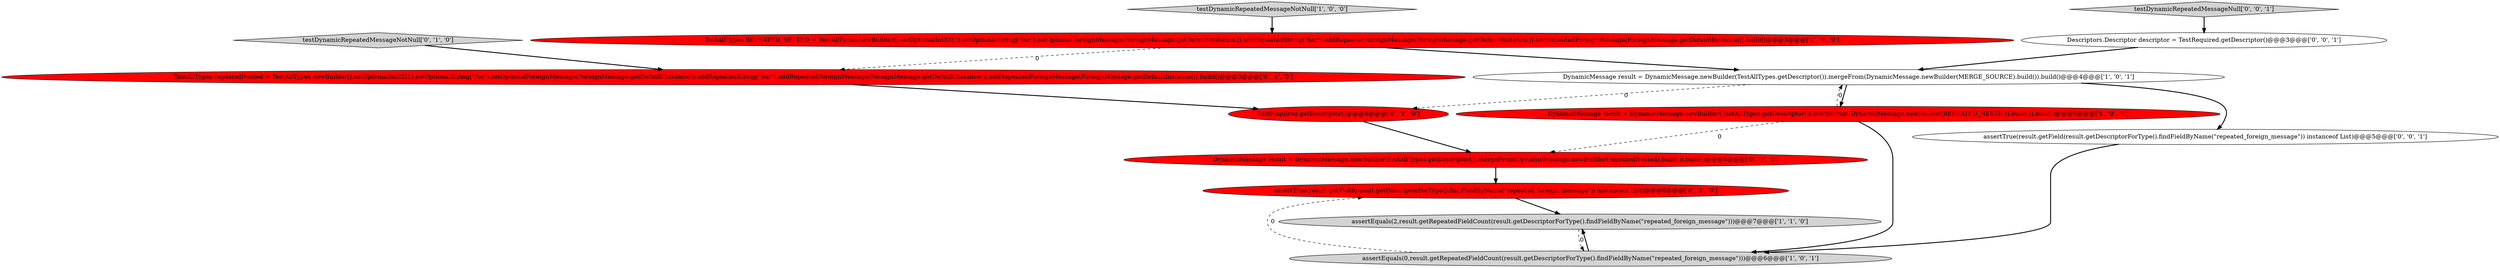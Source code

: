 digraph {
10 [style = filled, label = "assertTrue(result.getField(result.getDescriptorForType().findFieldByName(\"repeated_foreign_message\")) instanceof List)@@@6@@@['0', '1', '0']", fillcolor = red, shape = ellipse image = "AAA1AAABBB2BBB"];
13 [style = filled, label = "assertTrue(result.getField(result.getDescriptorForType().findFieldByName(\"repeated_foreign_message\")) instanceof List)@@@5@@@['0', '0', '1']", fillcolor = white, shape = ellipse image = "AAA0AAABBB3BBB"];
12 [style = filled, label = "testDynamicRepeatedMessageNull['0', '0', '1']", fillcolor = lightgray, shape = diamond image = "AAA0AAABBB3BBB"];
5 [style = filled, label = "TestAllTypes REPEATED_NESTED = TestAllTypes.newBuilder().setOptionalInt32(1).setOptionalString(\"foo\").setOptionalForeignMessage(ForeignMessage.getDefaultInstance()).addRepeatedString(\"bar\").addRepeatedForeignMessage(ForeignMessage.getDefaultInstance()).addRepeatedForeignMessage(ForeignMessage.getDefaultInstance()).build()@@@3@@@['1', '0', '0']", fillcolor = red, shape = ellipse image = "AAA1AAABBB1BBB"];
3 [style = filled, label = "DynamicMessage result = DynamicMessage.newBuilder(TestAllTypes.getDescriptor()).mergeFrom(DynamicMessage.newBuilder(MERGE_SOURCE).build()).build()@@@4@@@['1', '0', '1']", fillcolor = white, shape = ellipse image = "AAA0AAABBB1BBB"];
7 [style = filled, label = "DynamicMessage result = DynamicMessage.newBuilder(TestAllTypes.getDescriptor()).mergeFrom(DynamicMessage.newBuilder(repeatedNested).build()).build()@@@5@@@['0', '1', '0']", fillcolor = red, shape = ellipse image = "AAA1AAABBB2BBB"];
2 [style = filled, label = "assertEquals(2,result.getRepeatedFieldCount(result.getDescriptorForType().findFieldByName(\"repeated_foreign_message\")))@@@7@@@['1', '1', '0']", fillcolor = lightgray, shape = ellipse image = "AAA0AAABBB1BBB"];
8 [style = filled, label = "testDynamicRepeatedMessageNotNull['0', '1', '0']", fillcolor = lightgray, shape = diamond image = "AAA0AAABBB2BBB"];
6 [style = filled, label = "TestRequired.getDescriptor()@@@4@@@['0', '1', '0']", fillcolor = red, shape = ellipse image = "AAA1AAABBB2BBB"];
11 [style = filled, label = "Descriptors.Descriptor descriptor = TestRequired.getDescriptor()@@@3@@@['0', '0', '1']", fillcolor = white, shape = ellipse image = "AAA0AAABBB3BBB"];
4 [style = filled, label = "assertEquals(0,result.getRepeatedFieldCount(result.getDescriptorForType().findFieldByName(\"repeated_foreign_message\")))@@@6@@@['1', '0', '1']", fillcolor = lightgray, shape = ellipse image = "AAA0AAABBB1BBB"];
0 [style = filled, label = "DynamicMessage result = DynamicMessage.newBuilder(TestAllTypes.getDescriptor()).mergeFrom(DynamicMessage.newBuilder(REPEATED_NESTED).build()).build()@@@5@@@['1', '0', '0']", fillcolor = red, shape = ellipse image = "AAA1AAABBB1BBB"];
1 [style = filled, label = "testDynamicRepeatedMessageNotNull['1', '0', '0']", fillcolor = lightgray, shape = diamond image = "AAA0AAABBB1BBB"];
9 [style = filled, label = "TestAllTypes repeatedNested = TestAllTypes.newBuilder().setOptionalInt32(1).setOptionalString(\"foo\").setOptionalForeignMessage(ForeignMessage.getDefaultInstance()).addRepeatedString(\"bar\").addRepeatedForeignMessage(ForeignMessage.getDefaultInstance()).addRepeatedForeignMessage(ForeignMessage.getDefaultInstance()).build()@@@3@@@['0', '1', '0']", fillcolor = red, shape = ellipse image = "AAA1AAABBB2BBB"];
1->5 [style = bold, label=""];
5->3 [style = bold, label=""];
3->13 [style = bold, label=""];
5->9 [style = dashed, label="0"];
10->2 [style = bold, label=""];
3->6 [style = dashed, label="0"];
0->3 [style = dashed, label="0"];
4->2 [style = bold, label=""];
12->11 [style = bold, label=""];
6->7 [style = bold, label=""];
4->10 [style = dashed, label="0"];
0->7 [style = dashed, label="0"];
11->3 [style = bold, label=""];
0->4 [style = bold, label=""];
7->10 [style = bold, label=""];
3->0 [style = bold, label=""];
9->6 [style = bold, label=""];
2->4 [style = dashed, label="0"];
8->9 [style = bold, label=""];
13->4 [style = bold, label=""];
}
